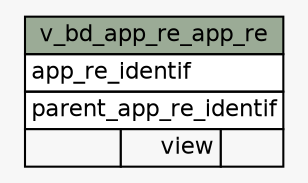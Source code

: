 // dot 2.40.1 on Linux 4.15.0-36-generic
// SchemaSpy rev Unknown
digraph "v_bd_app_re_app_re" {
  graph [
    rankdir="RL"
    bgcolor="#f7f7f7"
    nodesep="0.18"
    ranksep="0.46"
    fontname="Helvetica"
    fontsize="11"
  ];
  node [
    fontname="Helvetica"
    fontsize="11"
    shape="plaintext"
  ];
  edge [
    arrowsize="0.8"
  ];
  "v_bd_app_re_app_re" [
    label=<
    <TABLE BORDER="0" CELLBORDER="1" CELLSPACING="0" BGCOLOR="#ffffff">
      <TR><TD COLSPAN="3" BGCOLOR="#9bab96" ALIGN="CENTER">v_bd_app_re_app_re</TD></TR>
      <TR><TD PORT="app_re_identif" COLSPAN="3" ALIGN="LEFT">app_re_identif</TD></TR>
      <TR><TD PORT="parent_app_re_identif" COLSPAN="3" ALIGN="LEFT">parent_app_re_identif</TD></TR>
      <TR><TD ALIGN="LEFT" BGCOLOR="#f7f7f7">  </TD><TD ALIGN="RIGHT" BGCOLOR="#f7f7f7">view</TD><TD ALIGN="RIGHT" BGCOLOR="#f7f7f7">  </TD></TR>
    </TABLE>>
    URL="tables/v_bd_app_re_app_re.html"
    tooltip="v_bd_app_re_app_re"
  ];
}
